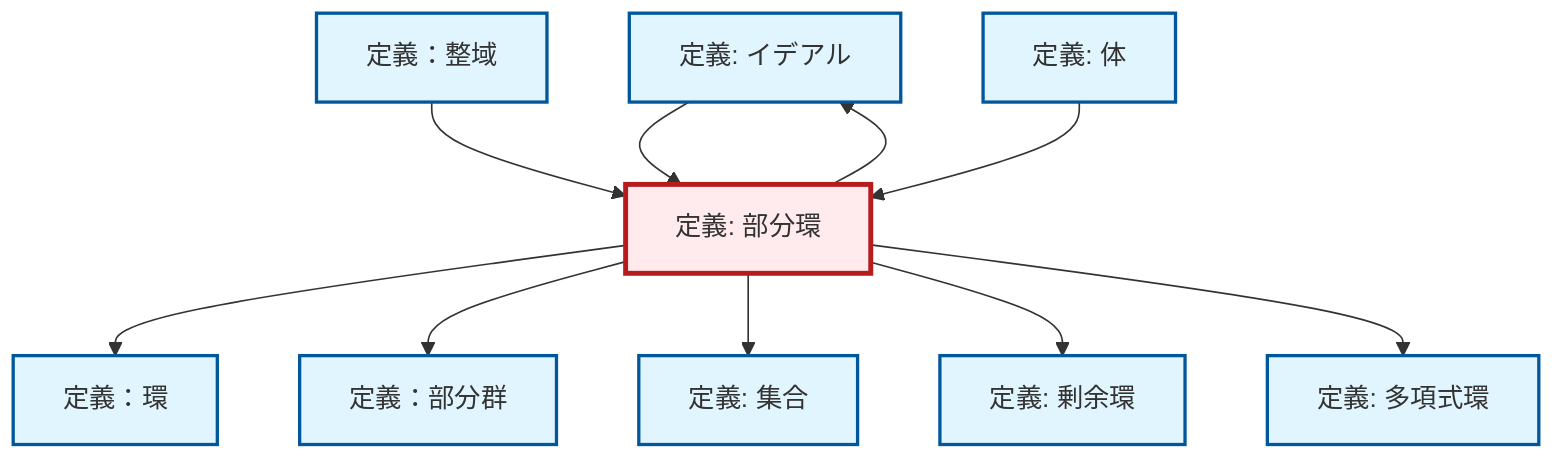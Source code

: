 graph TD
    classDef definition fill:#e1f5fe,stroke:#01579b,stroke-width:2px
    classDef theorem fill:#f3e5f5,stroke:#4a148c,stroke-width:2px
    classDef axiom fill:#fff3e0,stroke:#e65100,stroke-width:2px
    classDef example fill:#e8f5e9,stroke:#1b5e20,stroke-width:2px
    classDef current fill:#ffebee,stroke:#b71c1c,stroke-width:3px
    def-ideal["定義: イデアル"]:::definition
    def-subring["定義: 部分環"]:::definition
    def-polynomial-ring["定義: 多項式環"]:::definition
    def-field["定義: 体"]:::definition
    def-set["定義: 集合"]:::definition
    def-subgroup["定義：部分群"]:::definition
    def-integral-domain["定義：整域"]:::definition
    def-ring["定義：環"]:::definition
    def-quotient-ring["定義: 剰余環"]:::definition
    def-ideal --> def-subring
    def-integral-domain --> def-subring
    def-subring --> def-ring
    def-field --> def-subring
    def-subring --> def-subgroup
    def-subring --> def-set
    def-subring --> def-quotient-ring
    def-subring --> def-polynomial-ring
    def-subring --> def-ideal
    class def-subring current